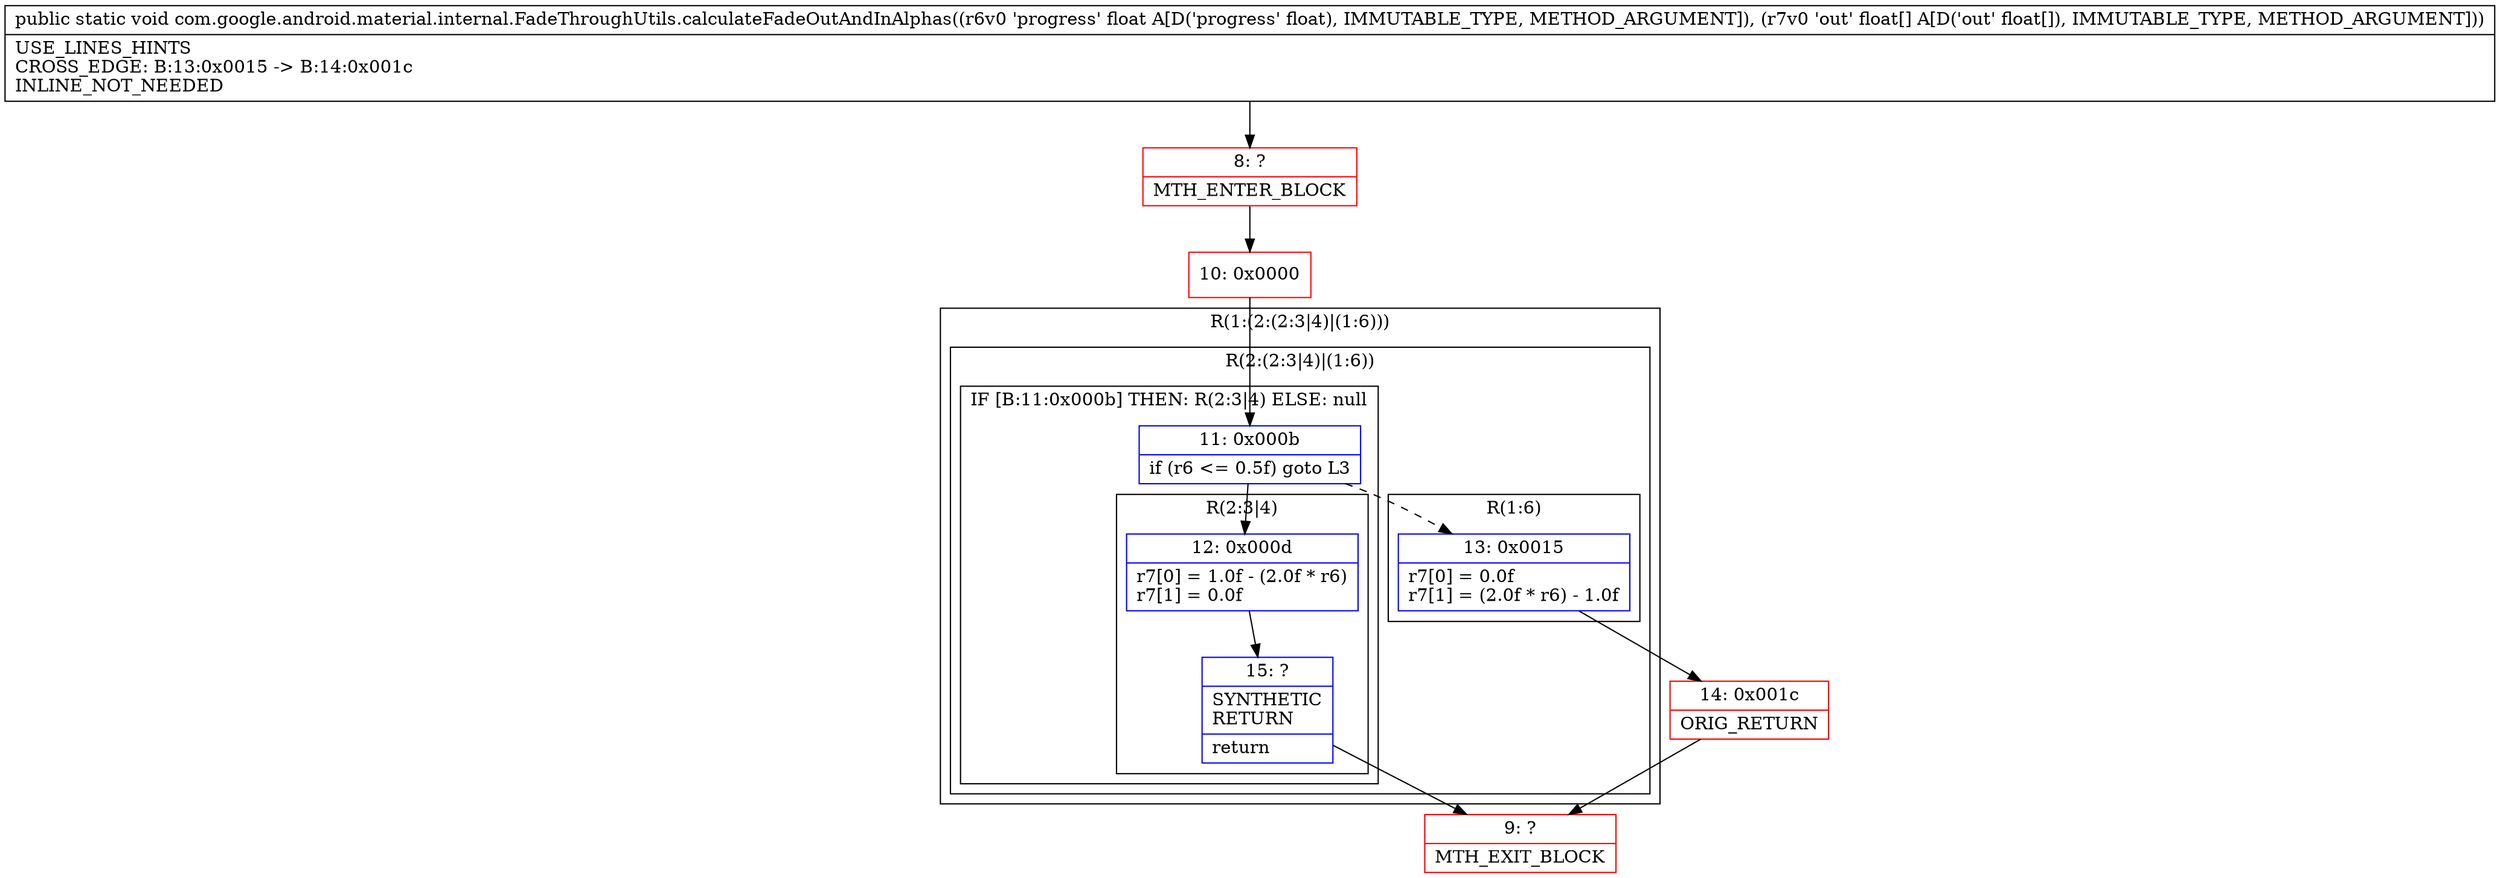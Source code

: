 digraph "CFG forcom.google.android.material.internal.FadeThroughUtils.calculateFadeOutAndInAlphas(F[F)V" {
subgraph cluster_Region_606679521 {
label = "R(1:(2:(2:3|4)|(1:6)))";
node [shape=record,color=blue];
subgraph cluster_Region_601343866 {
label = "R(2:(2:3|4)|(1:6))";
node [shape=record,color=blue];
subgraph cluster_IfRegion_33449217 {
label = "IF [B:11:0x000b] THEN: R(2:3|4) ELSE: null";
node [shape=record,color=blue];
Node_11 [shape=record,label="{11\:\ 0x000b|if (r6 \<= 0.5f) goto L3\l}"];
subgraph cluster_Region_1884542448 {
label = "R(2:3|4)";
node [shape=record,color=blue];
Node_12 [shape=record,label="{12\:\ 0x000d|r7[0] = 1.0f \- (2.0f * r6)\lr7[1] = 0.0f\l}"];
Node_15 [shape=record,label="{15\:\ ?|SYNTHETIC\lRETURN\l|return\l}"];
}
}
subgraph cluster_Region_496522274 {
label = "R(1:6)";
node [shape=record,color=blue];
Node_13 [shape=record,label="{13\:\ 0x0015|r7[0] = 0.0f\lr7[1] = (2.0f * r6) \- 1.0f\l}"];
}
}
}
Node_8 [shape=record,color=red,label="{8\:\ ?|MTH_ENTER_BLOCK\l}"];
Node_10 [shape=record,color=red,label="{10\:\ 0x0000}"];
Node_9 [shape=record,color=red,label="{9\:\ ?|MTH_EXIT_BLOCK\l}"];
Node_14 [shape=record,color=red,label="{14\:\ 0x001c|ORIG_RETURN\l}"];
MethodNode[shape=record,label="{public static void com.google.android.material.internal.FadeThroughUtils.calculateFadeOutAndInAlphas((r6v0 'progress' float A[D('progress' float), IMMUTABLE_TYPE, METHOD_ARGUMENT]), (r7v0 'out' float[] A[D('out' float[]), IMMUTABLE_TYPE, METHOD_ARGUMENT]))  | USE_LINES_HINTS\lCROSS_EDGE: B:13:0x0015 \-\> B:14:0x001c\lINLINE_NOT_NEEDED\l}"];
MethodNode -> Node_8;Node_11 -> Node_12;
Node_11 -> Node_13[style=dashed];
Node_12 -> Node_15;
Node_15 -> Node_9;
Node_13 -> Node_14;
Node_8 -> Node_10;
Node_10 -> Node_11;
Node_14 -> Node_9;
}

